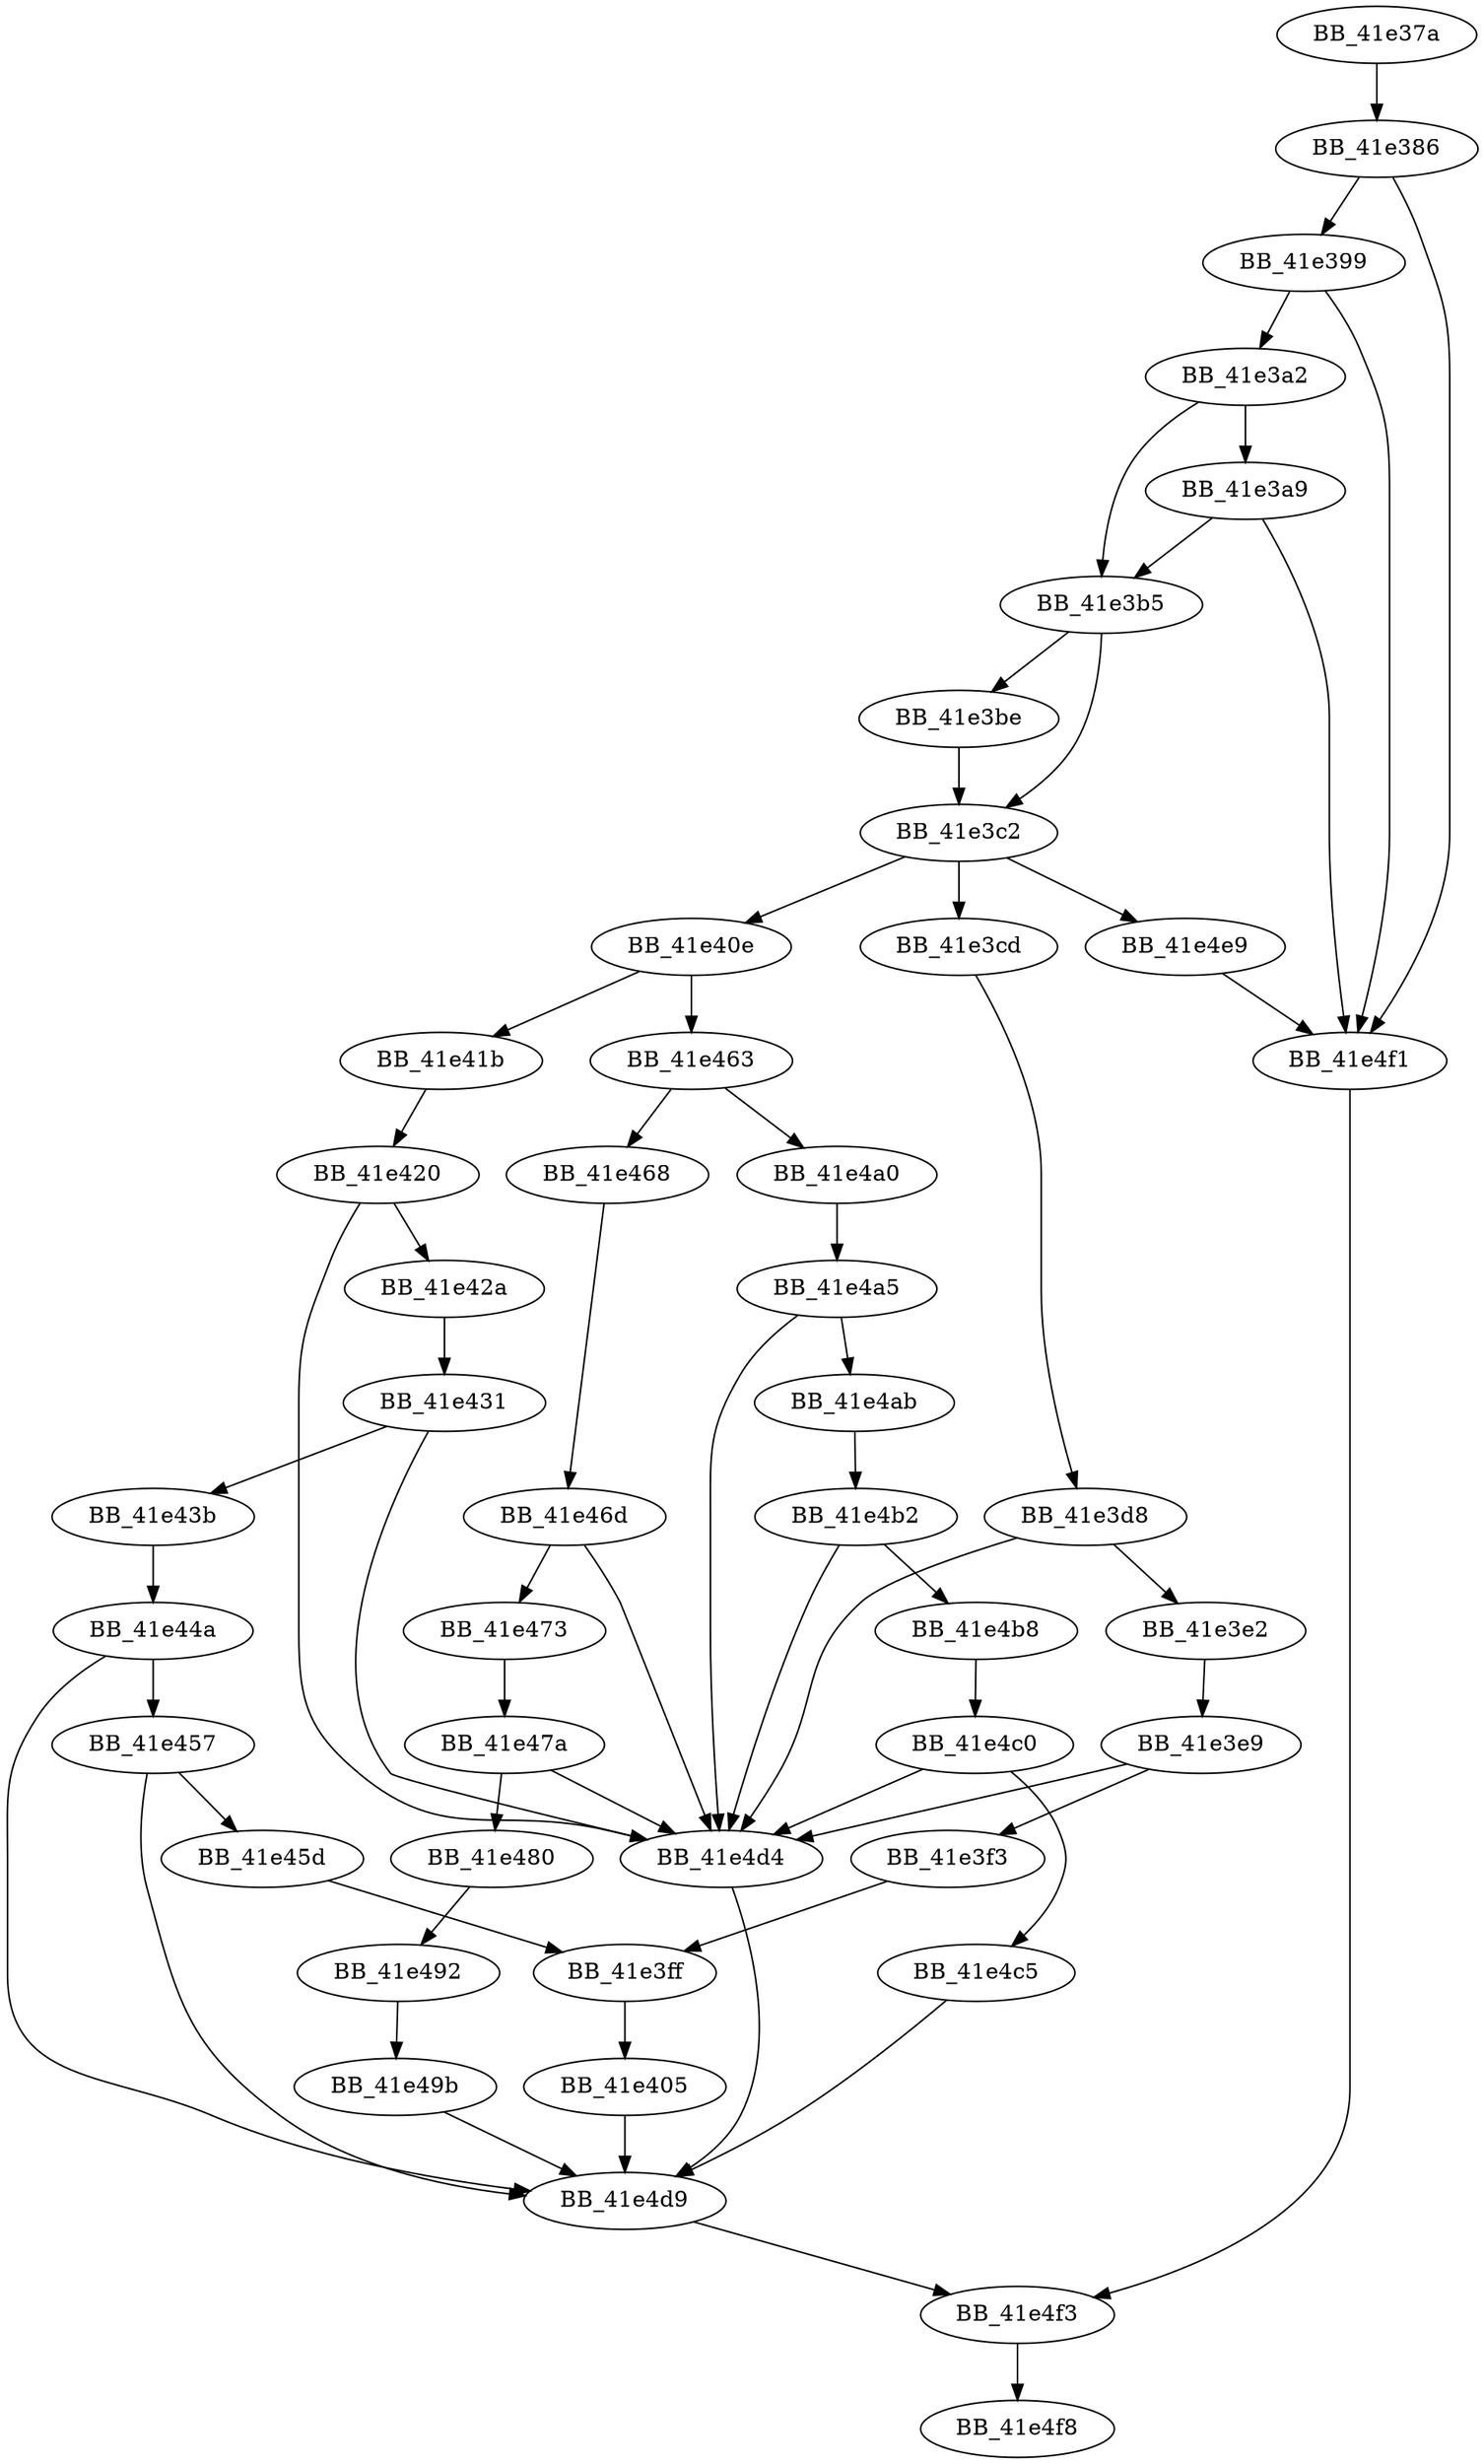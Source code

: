DiGraph ___BuildCatchObjectHelper{
BB_41e37a->BB_41e386
BB_41e386->BB_41e399
BB_41e386->BB_41e4f1
BB_41e399->BB_41e3a2
BB_41e399->BB_41e4f1
BB_41e3a2->BB_41e3a9
BB_41e3a2->BB_41e3b5
BB_41e3a9->BB_41e3b5
BB_41e3a9->BB_41e4f1
BB_41e3b5->BB_41e3be
BB_41e3b5->BB_41e3c2
BB_41e3be->BB_41e3c2
BB_41e3c2->BB_41e3cd
BB_41e3c2->BB_41e40e
BB_41e3c2->BB_41e4e9
BB_41e3cd->BB_41e3d8
BB_41e3d8->BB_41e3e2
BB_41e3d8->BB_41e4d4
BB_41e3e2->BB_41e3e9
BB_41e3e9->BB_41e3f3
BB_41e3e9->BB_41e4d4
BB_41e3f3->BB_41e3ff
BB_41e3ff->BB_41e405
BB_41e405->BB_41e4d9
BB_41e40e->BB_41e41b
BB_41e40e->BB_41e463
BB_41e41b->BB_41e420
BB_41e420->BB_41e42a
BB_41e420->BB_41e4d4
BB_41e42a->BB_41e431
BB_41e431->BB_41e43b
BB_41e431->BB_41e4d4
BB_41e43b->BB_41e44a
BB_41e44a->BB_41e457
BB_41e44a->BB_41e4d9
BB_41e457->BB_41e45d
BB_41e457->BB_41e4d9
BB_41e45d->BB_41e3ff
BB_41e463->BB_41e468
BB_41e463->BB_41e4a0
BB_41e468->BB_41e46d
BB_41e46d->BB_41e473
BB_41e46d->BB_41e4d4
BB_41e473->BB_41e47a
BB_41e47a->BB_41e480
BB_41e47a->BB_41e4d4
BB_41e480->BB_41e492
BB_41e492->BB_41e49b
BB_41e49b->BB_41e4d9
BB_41e4a0->BB_41e4a5
BB_41e4a5->BB_41e4ab
BB_41e4a5->BB_41e4d4
BB_41e4ab->BB_41e4b2
BB_41e4b2->BB_41e4b8
BB_41e4b2->BB_41e4d4
BB_41e4b8->BB_41e4c0
BB_41e4c0->BB_41e4c5
BB_41e4c0->BB_41e4d4
BB_41e4c5->BB_41e4d9
BB_41e4d4->BB_41e4d9
BB_41e4d9->BB_41e4f3
BB_41e4e9->BB_41e4f1
BB_41e4f1->BB_41e4f3
BB_41e4f3->BB_41e4f8
}
